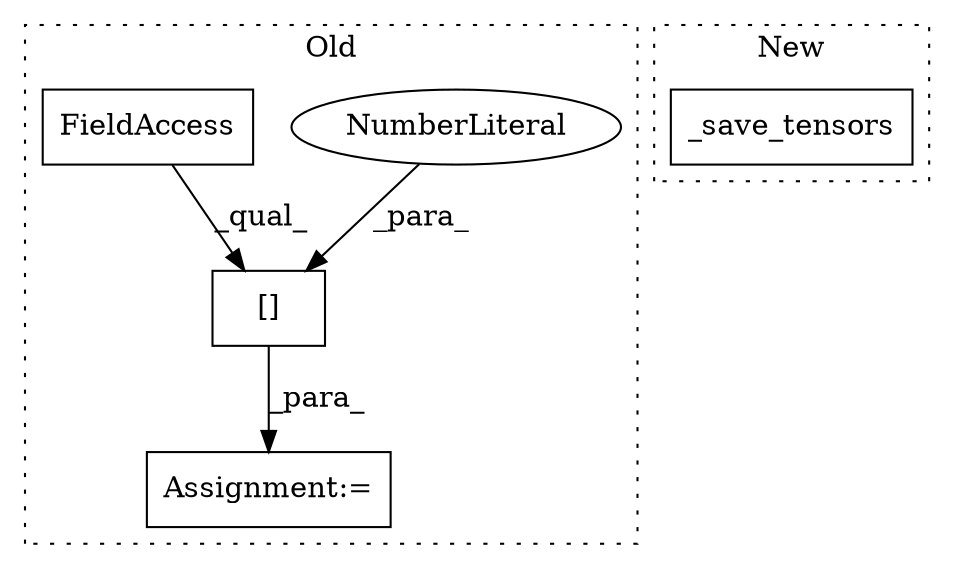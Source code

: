 digraph G {
subgraph cluster0 {
1 [label="[]" a="2" s="1725,1743" l="17,1" shape="box"];
3 [label="NumberLiteral" a="34" s="1742" l="1" shape="ellipse"];
4 [label="FieldAccess" a="22" s="1725" l="16" shape="box"];
5 [label="Assignment:=" a="7" s="1724" l="1" shape="box"];
label = "Old";
style="dotted";
}
subgraph cluster1 {
2 [label="_save_tensors" a="32" s="2017,2032" l="14,1" shape="box"];
label = "New";
style="dotted";
}
1 -> 5 [label="_para_"];
3 -> 1 [label="_para_"];
4 -> 1 [label="_qual_"];
}